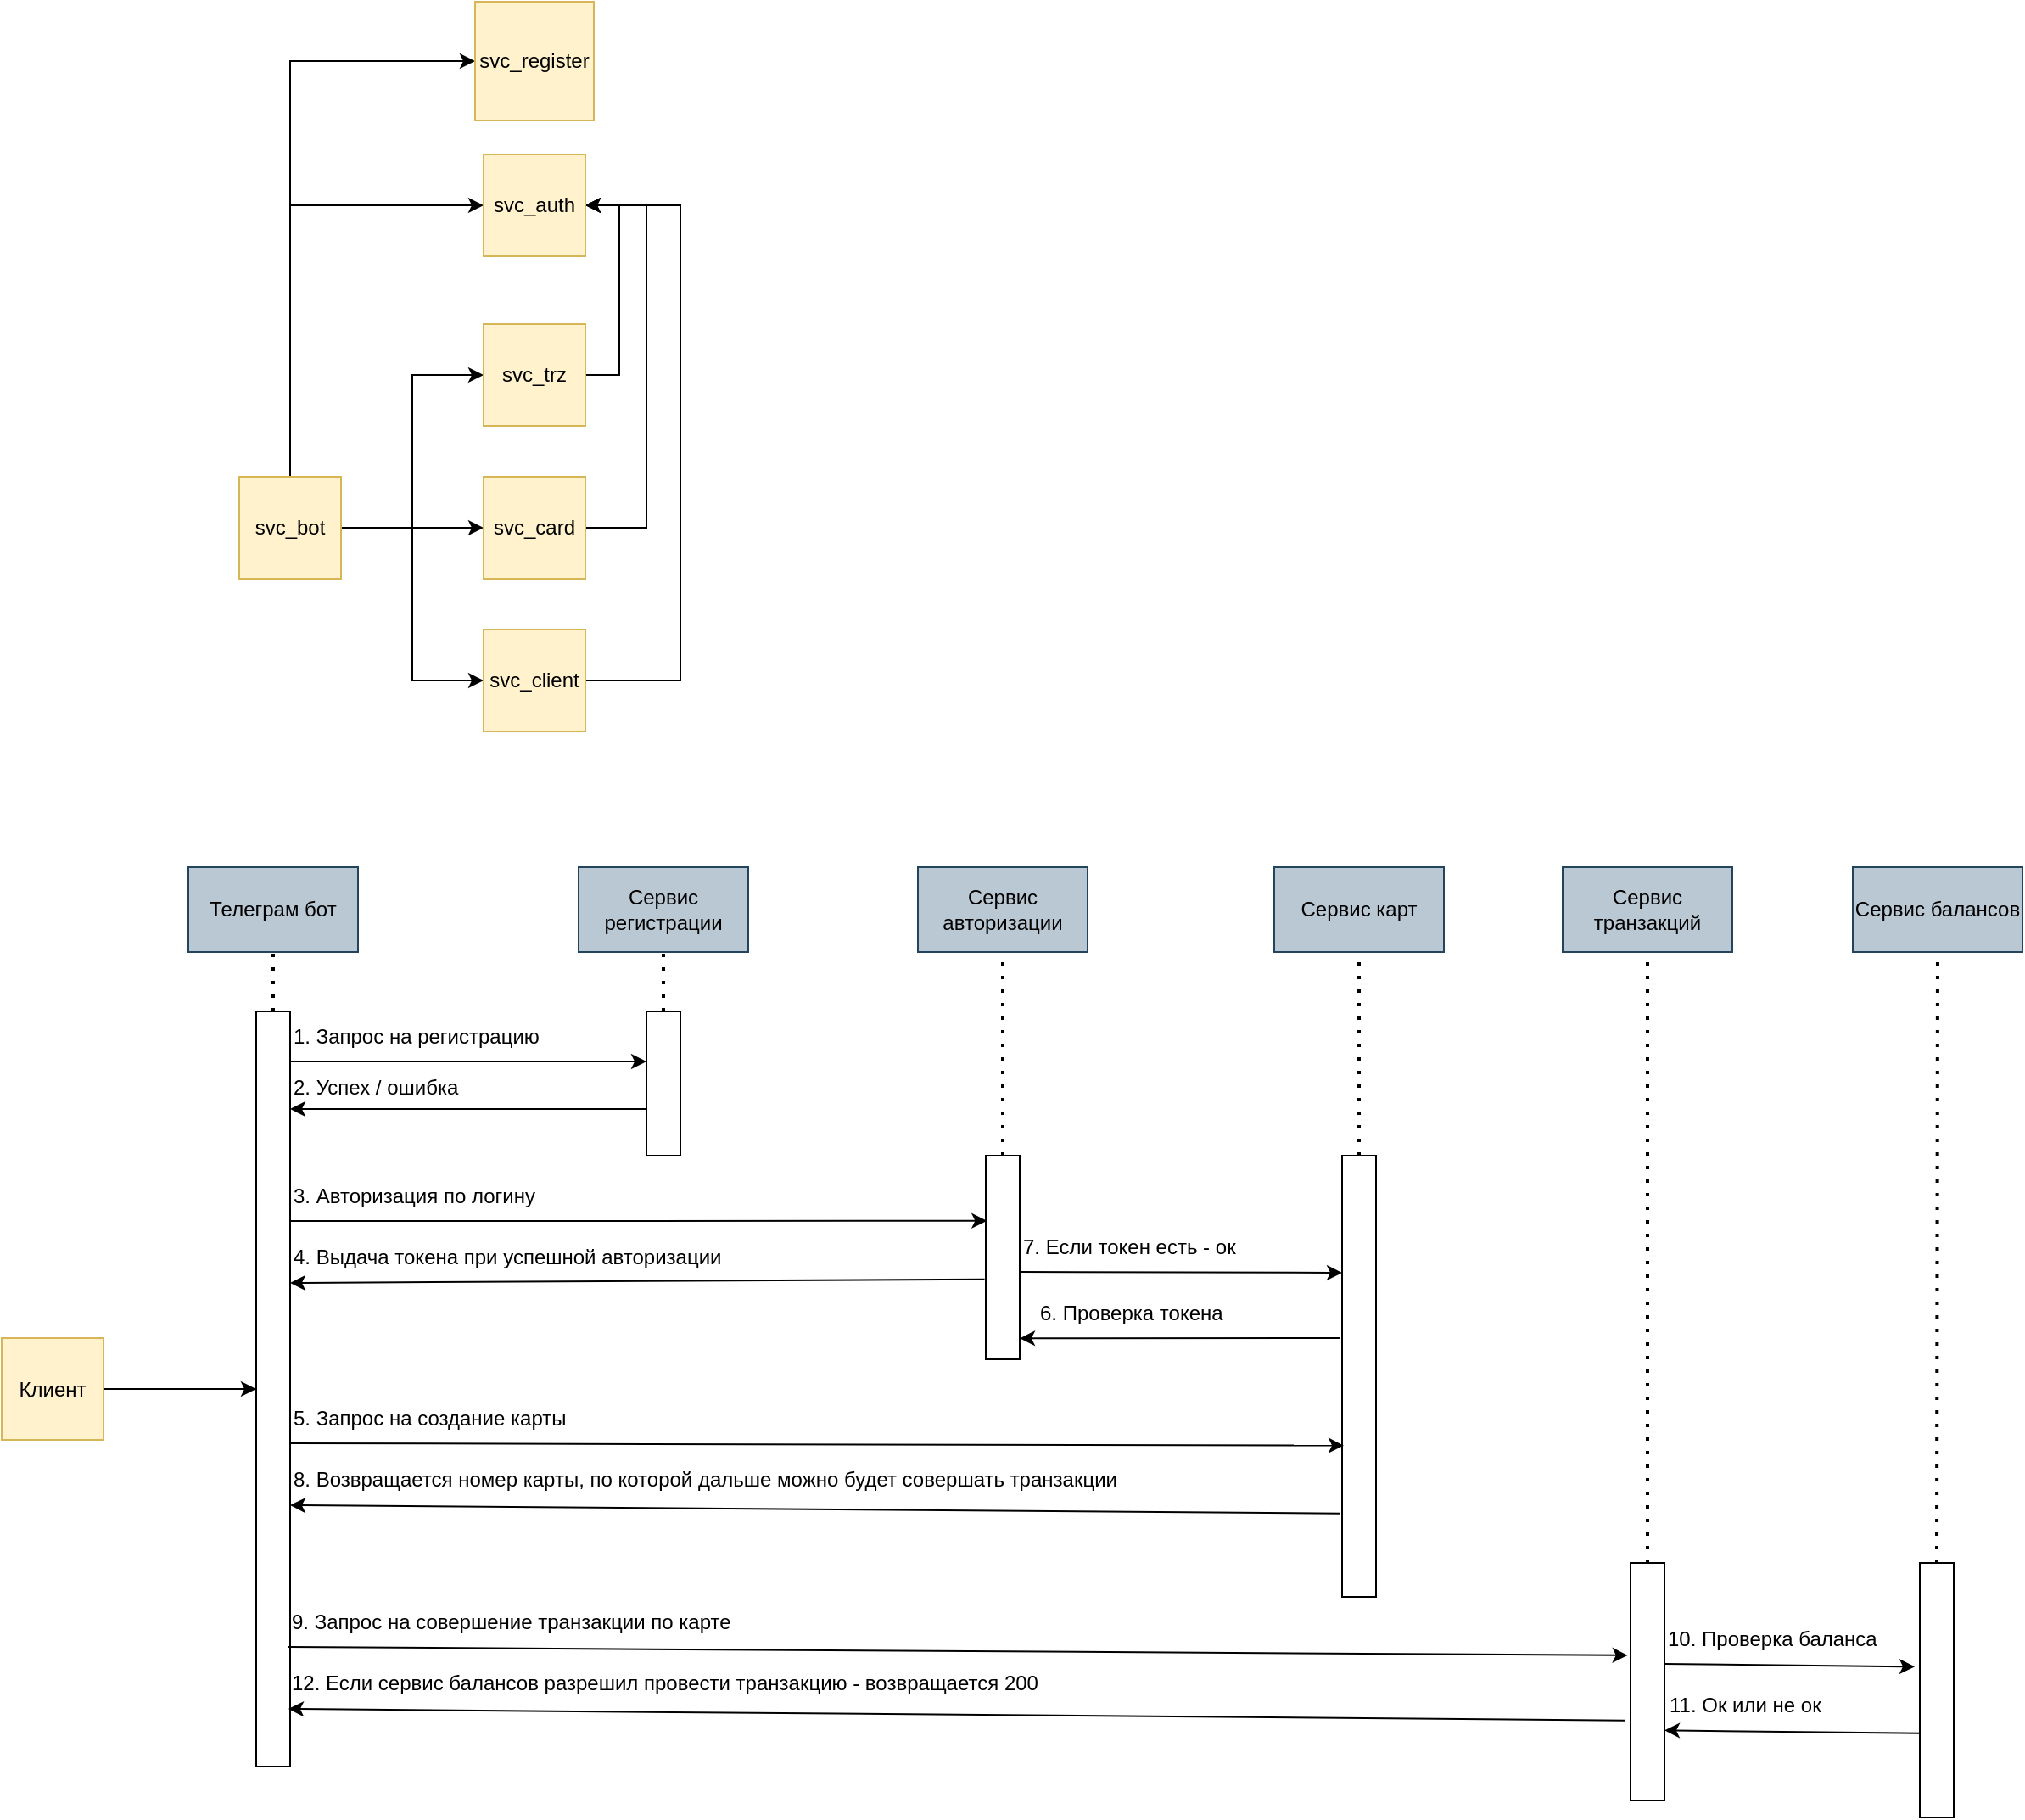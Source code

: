 <mxfile version="26.0.9">
  <diagram name="Страница — 1" id="BkR31oJ4osxPgtdi_hkh">
    <mxGraphModel dx="1434" dy="844" grid="1" gridSize="10" guides="1" tooltips="1" connect="1" arrows="1" fold="1" page="1" pageScale="1" pageWidth="827" pageHeight="1169" math="0" shadow="0">
      <root>
        <mxCell id="0" />
        <mxCell id="1" parent="0" />
        <mxCell id="bVuMIwKVskYdWE2sDgEW-6" style="edgeStyle=orthogonalEdgeStyle;rounded=0;orthogonalLoop=1;jettySize=auto;html=1;entryX=0;entryY=0.5;entryDx=0;entryDy=0;exitX=0.5;exitY=0;exitDx=0;exitDy=0;" parent="1" source="bVuMIwKVskYdWE2sDgEW-1" target="bVuMIwKVskYdWE2sDgEW-5" edge="1">
          <mxGeometry relative="1" as="geometry" />
        </mxCell>
        <mxCell id="bVuMIwKVskYdWE2sDgEW-7" style="edgeStyle=orthogonalEdgeStyle;rounded=0;orthogonalLoop=1;jettySize=auto;html=1;exitX=1;exitY=0.5;exitDx=0;exitDy=0;entryX=0;entryY=0.5;entryDx=0;entryDy=0;" parent="1" source="bVuMIwKVskYdWE2sDgEW-1" target="bVuMIwKVskYdWE2sDgEW-3" edge="1">
          <mxGeometry relative="1" as="geometry" />
        </mxCell>
        <mxCell id="bVuMIwKVskYdWE2sDgEW-8" style="edgeStyle=orthogonalEdgeStyle;rounded=0;orthogonalLoop=1;jettySize=auto;html=1;entryX=0;entryY=0.5;entryDx=0;entryDy=0;" parent="1" source="bVuMIwKVskYdWE2sDgEW-1" target="bVuMIwKVskYdWE2sDgEW-2" edge="1">
          <mxGeometry relative="1" as="geometry" />
        </mxCell>
        <mxCell id="bVuMIwKVskYdWE2sDgEW-9" style="edgeStyle=orthogonalEdgeStyle;rounded=0;orthogonalLoop=1;jettySize=auto;html=1;entryX=0;entryY=0.5;entryDx=0;entryDy=0;" parent="1" source="bVuMIwKVskYdWE2sDgEW-1" target="bVuMIwKVskYdWE2sDgEW-4" edge="1">
          <mxGeometry relative="1" as="geometry" />
        </mxCell>
        <mxCell id="-_Vb-yjnuvfRN7elQ3fJ-2" style="edgeStyle=orthogonalEdgeStyle;rounded=0;orthogonalLoop=1;jettySize=auto;html=1;entryX=0;entryY=0.5;entryDx=0;entryDy=0;" edge="1" parent="1" source="bVuMIwKVskYdWE2sDgEW-1" target="-_Vb-yjnuvfRN7elQ3fJ-1">
          <mxGeometry relative="1" as="geometry">
            <Array as="points">
              <mxPoint x="270" y="85" />
            </Array>
          </mxGeometry>
        </mxCell>
        <mxCell id="bVuMIwKVskYdWE2sDgEW-1" value="svc_bot" style="whiteSpace=wrap;html=1;aspect=fixed;fillColor=#fff2cc;strokeColor=#d6b656;" parent="1" vertex="1">
          <mxGeometry x="240" y="330" width="60" height="60" as="geometry" />
        </mxCell>
        <mxCell id="bVuMIwKVskYdWE2sDgEW-11" style="edgeStyle=orthogonalEdgeStyle;rounded=0;orthogonalLoop=1;jettySize=auto;html=1;entryX=1;entryY=0.5;entryDx=0;entryDy=0;exitX=1;exitY=0.5;exitDx=0;exitDy=0;" parent="1" source="bVuMIwKVskYdWE2sDgEW-2" target="bVuMIwKVskYdWE2sDgEW-5" edge="1">
          <mxGeometry relative="1" as="geometry">
            <Array as="points">
              <mxPoint x="480" y="360" />
              <mxPoint x="480" y="170" />
            </Array>
          </mxGeometry>
        </mxCell>
        <mxCell id="bVuMIwKVskYdWE2sDgEW-2" value="svc_card" style="whiteSpace=wrap;html=1;aspect=fixed;fillColor=#fff2cc;strokeColor=#d6b656;" parent="1" vertex="1">
          <mxGeometry x="384" y="330" width="60" height="60" as="geometry" />
        </mxCell>
        <mxCell id="bVuMIwKVskYdWE2sDgEW-10" style="edgeStyle=orthogonalEdgeStyle;rounded=0;orthogonalLoop=1;jettySize=auto;html=1;entryX=1;entryY=0.5;entryDx=0;entryDy=0;exitX=1;exitY=0.5;exitDx=0;exitDy=0;" parent="1" source="bVuMIwKVskYdWE2sDgEW-3" target="bVuMIwKVskYdWE2sDgEW-5" edge="1">
          <mxGeometry relative="1" as="geometry" />
        </mxCell>
        <mxCell id="bVuMIwKVskYdWE2sDgEW-3" value="svc_trz" style="whiteSpace=wrap;html=1;aspect=fixed;fillColor=#fff2cc;strokeColor=#d6b656;" parent="1" vertex="1">
          <mxGeometry x="384" y="240" width="60" height="60" as="geometry" />
        </mxCell>
        <mxCell id="bVuMIwKVskYdWE2sDgEW-12" style="edgeStyle=orthogonalEdgeStyle;rounded=0;orthogonalLoop=1;jettySize=auto;html=1;entryX=1;entryY=0.5;entryDx=0;entryDy=0;exitX=1;exitY=0.5;exitDx=0;exitDy=0;" parent="1" source="bVuMIwKVskYdWE2sDgEW-4" target="bVuMIwKVskYdWE2sDgEW-5" edge="1">
          <mxGeometry relative="1" as="geometry">
            <mxPoint x="510" y="160" as="targetPoint" />
            <Array as="points">
              <mxPoint x="500" y="450" />
              <mxPoint x="500" y="170" />
            </Array>
          </mxGeometry>
        </mxCell>
        <mxCell id="bVuMIwKVskYdWE2sDgEW-4" value="svc_client&lt;span style=&quot;color: rgba(0, 0, 0, 0); font-family: monospace; font-size: 0px; text-align: start; text-wrap: nowrap;&quot;&gt;%3CmxGraphModel%3E%3Croot%3E%3CmxCell%20id%3D%220%22%2F%3E%3CmxCell%20id%3D%221%22%20parent%3D%220%22%2F%3E%3CmxCell%20id%3D%222%22%20value%3D%22svc_bot%22%20style%3D%22whiteSpace%3Dwrap%3Bhtml%3D1%3Baspect%3Dfixed%3BfillColor%3D%23fff2cc%3BstrokeColor%3D%23d6b656%3B%22%20vertex%3D%221%22%20parent%3D%221%22%3E%3CmxGeometry%20x%3D%22240%22%20y%3D%22330%22%20width%3D%2260%22%20height%3D%2260%22%20as%3D%22geometry%22%2F%3E%3C%2FmxCell%3E%3C%2Froot%3E%3C%2FmxGraphModel%3E&lt;/span&gt;" style="whiteSpace=wrap;html=1;aspect=fixed;fillColor=#fff2cc;strokeColor=#d6b656;" parent="1" vertex="1">
          <mxGeometry x="384" y="420" width="60" height="60" as="geometry" />
        </mxCell>
        <mxCell id="bVuMIwKVskYdWE2sDgEW-5" value="svc_auth" style="whiteSpace=wrap;html=1;aspect=fixed;fillColor=#fff2cc;strokeColor=#d6b656;" parent="1" vertex="1">
          <mxGeometry x="384" y="140" width="60" height="60" as="geometry" />
        </mxCell>
        <mxCell id="-_Vb-yjnuvfRN7elQ3fJ-1" value="svc_register" style="whiteSpace=wrap;html=1;aspect=fixed;fillColor=#fff2cc;strokeColor=#d6b656;" vertex="1" parent="1">
          <mxGeometry x="379" y="50" width="70" height="70" as="geometry" />
        </mxCell>
        <mxCell id="-_Vb-yjnuvfRN7elQ3fJ-3" value="" style="rounded=0;whiteSpace=wrap;html=1;" vertex="1" parent="1">
          <mxGeometry x="250" y="645" width="20" height="445" as="geometry" />
        </mxCell>
        <mxCell id="-_Vb-yjnuvfRN7elQ3fJ-6" style="edgeStyle=orthogonalEdgeStyle;rounded=0;orthogonalLoop=1;jettySize=auto;html=1;entryX=0;entryY=0.5;entryDx=0;entryDy=0;" edge="1" parent="1" source="-_Vb-yjnuvfRN7elQ3fJ-5" target="-_Vb-yjnuvfRN7elQ3fJ-3">
          <mxGeometry relative="1" as="geometry" />
        </mxCell>
        <mxCell id="-_Vb-yjnuvfRN7elQ3fJ-5" value="Клиент" style="whiteSpace=wrap;html=1;aspect=fixed;fillColor=#fff2cc;strokeColor=#d6b656;" vertex="1" parent="1">
          <mxGeometry x="100" y="837.5" width="60" height="60" as="geometry" />
        </mxCell>
        <mxCell id="-_Vb-yjnuvfRN7elQ3fJ-8" value="Телеграм бот" style="rounded=0;whiteSpace=wrap;html=1;fillColor=#bac8d3;strokeColor=#23445d;" vertex="1" parent="1">
          <mxGeometry x="210" y="560" width="100" height="50" as="geometry" />
        </mxCell>
        <mxCell id="-_Vb-yjnuvfRN7elQ3fJ-9" value="" style="endArrow=none;dashed=1;html=1;dashPattern=1 3;strokeWidth=2;rounded=0;entryX=0.5;entryY=1;entryDx=0;entryDy=0;exitX=0.5;exitY=0;exitDx=0;exitDy=0;" edge="1" parent="1" source="-_Vb-yjnuvfRN7elQ3fJ-3" target="-_Vb-yjnuvfRN7elQ3fJ-8">
          <mxGeometry width="50" height="50" relative="1" as="geometry">
            <mxPoint x="330" y="700" as="sourcePoint" />
            <mxPoint x="380" y="650" as="targetPoint" />
          </mxGeometry>
        </mxCell>
        <mxCell id="-_Vb-yjnuvfRN7elQ3fJ-11" value="" style="rounded=0;whiteSpace=wrap;html=1;" vertex="1" parent="1">
          <mxGeometry x="480" y="645" width="20" height="85" as="geometry" />
        </mxCell>
        <mxCell id="-_Vb-yjnuvfRN7elQ3fJ-12" value="Сервис регистрации" style="rounded=0;whiteSpace=wrap;html=1;fillColor=#bac8d3;strokeColor=#23445d;" vertex="1" parent="1">
          <mxGeometry x="440" y="560" width="100" height="50" as="geometry" />
        </mxCell>
        <mxCell id="-_Vb-yjnuvfRN7elQ3fJ-13" value="" style="endArrow=none;dashed=1;html=1;dashPattern=1 3;strokeWidth=2;rounded=0;entryX=0.5;entryY=1;entryDx=0;entryDy=0;exitX=0.5;exitY=0;exitDx=0;exitDy=0;" edge="1" parent="1" source="-_Vb-yjnuvfRN7elQ3fJ-11" target="-_Vb-yjnuvfRN7elQ3fJ-12">
          <mxGeometry width="50" height="50" relative="1" as="geometry">
            <mxPoint x="560" y="700" as="sourcePoint" />
            <mxPoint x="610" y="650" as="targetPoint" />
          </mxGeometry>
        </mxCell>
        <mxCell id="-_Vb-yjnuvfRN7elQ3fJ-14" value="" style="endArrow=classic;html=1;rounded=0;exitX=1;exitY=0.5;exitDx=0;exitDy=0;entryX=0;entryY=0.5;entryDx=0;entryDy=0;" edge="1" parent="1">
          <mxGeometry width="50" height="50" relative="1" as="geometry">
            <mxPoint x="270" y="674.5" as="sourcePoint" />
            <mxPoint x="480.0" y="674.5" as="targetPoint" />
          </mxGeometry>
        </mxCell>
        <mxCell id="-_Vb-yjnuvfRN7elQ3fJ-15" value="1. Запрос на регистрацию" style="text;html=1;align=left;verticalAlign=middle;whiteSpace=wrap;rounded=0;" vertex="1" parent="1">
          <mxGeometry x="270" y="645" width="160" height="30" as="geometry" />
        </mxCell>
        <mxCell id="-_Vb-yjnuvfRN7elQ3fJ-16" value="" style="endArrow=classic;html=1;rounded=0;exitX=0;exitY=0.5;exitDx=0;exitDy=0;entryX=1;entryY=0.5;entryDx=0;entryDy=0;" edge="1" parent="1">
          <mxGeometry width="50" height="50" relative="1" as="geometry">
            <mxPoint x="480.0" y="702.5" as="sourcePoint" />
            <mxPoint x="270" y="702.5" as="targetPoint" />
          </mxGeometry>
        </mxCell>
        <mxCell id="-_Vb-yjnuvfRN7elQ3fJ-17" value="2. Успех / ошибка" style="text;html=1;align=left;verticalAlign=middle;whiteSpace=wrap;rounded=0;flipH=1;flipV=1;" vertex="1" parent="1">
          <mxGeometry x="270" y="675" width="160" height="30" as="geometry" />
        </mxCell>
        <mxCell id="-_Vb-yjnuvfRN7elQ3fJ-18" value="" style="rounded=0;whiteSpace=wrap;html=1;" vertex="1" parent="1">
          <mxGeometry x="680" y="730" width="20" height="120" as="geometry" />
        </mxCell>
        <mxCell id="-_Vb-yjnuvfRN7elQ3fJ-19" value="Сервис авторизации" style="rounded=0;whiteSpace=wrap;html=1;fillColor=#bac8d3;strokeColor=#23445d;" vertex="1" parent="1">
          <mxGeometry x="640" y="560" width="100" height="50" as="geometry" />
        </mxCell>
        <mxCell id="-_Vb-yjnuvfRN7elQ3fJ-20" value="" style="endArrow=none;dashed=1;html=1;dashPattern=1 3;strokeWidth=2;rounded=0;entryX=0.5;entryY=1;entryDx=0;entryDy=0;exitX=0.5;exitY=0;exitDx=0;exitDy=0;" edge="1" parent="1" source="-_Vb-yjnuvfRN7elQ3fJ-18" target="-_Vb-yjnuvfRN7elQ3fJ-19">
          <mxGeometry width="50" height="50" relative="1" as="geometry">
            <mxPoint x="760" y="700" as="sourcePoint" />
            <mxPoint x="810" y="650" as="targetPoint" />
          </mxGeometry>
        </mxCell>
        <mxCell id="-_Vb-yjnuvfRN7elQ3fJ-21" value="" style="endArrow=classic;html=1;rounded=0;exitX=1;exitY=0.5;exitDx=0;exitDy=0;entryX=0.033;entryY=0.32;entryDx=0;entryDy=0;entryPerimeter=0;" edge="1" parent="1" target="-_Vb-yjnuvfRN7elQ3fJ-18">
          <mxGeometry width="50" height="50" relative="1" as="geometry">
            <mxPoint x="270" y="768.5" as="sourcePoint" />
            <mxPoint x="680" y="770" as="targetPoint" />
          </mxGeometry>
        </mxCell>
        <mxCell id="-_Vb-yjnuvfRN7elQ3fJ-22" value="3. Авторизация по логину" style="text;html=1;align=left;verticalAlign=middle;whiteSpace=wrap;rounded=0;" vertex="1" parent="1">
          <mxGeometry x="270" y="739" width="160" height="30" as="geometry" />
        </mxCell>
        <mxCell id="-_Vb-yjnuvfRN7elQ3fJ-23" value="" style="endArrow=classic;html=1;rounded=0;exitX=-0.036;exitY=0.607;exitDx=0;exitDy=0;entryX=0;entryY=1;entryDx=0;entryDy=0;exitPerimeter=0;" edge="1" parent="1" source="-_Vb-yjnuvfRN7elQ3fJ-18" target="-_Vb-yjnuvfRN7elQ3fJ-24">
          <mxGeometry width="50" height="50" relative="1" as="geometry">
            <mxPoint x="575.0" y="802.5" as="sourcePoint" />
            <mxPoint x="365" y="803" as="targetPoint" />
          </mxGeometry>
        </mxCell>
        <mxCell id="-_Vb-yjnuvfRN7elQ3fJ-24" value="4. Выдача токена при успешной авторизации" style="text;html=1;align=left;verticalAlign=middle;whiteSpace=wrap;rounded=0;" vertex="1" parent="1">
          <mxGeometry x="270" y="775" width="275" height="30" as="geometry" />
        </mxCell>
        <mxCell id="-_Vb-yjnuvfRN7elQ3fJ-25" value="" style="rounded=0;whiteSpace=wrap;html=1;" vertex="1" parent="1">
          <mxGeometry x="890" y="730" width="20" height="260" as="geometry" />
        </mxCell>
        <mxCell id="-_Vb-yjnuvfRN7elQ3fJ-26" value="Сервис карт" style="rounded=0;whiteSpace=wrap;html=1;fillColor=#bac8d3;strokeColor=#23445d;" vertex="1" parent="1">
          <mxGeometry x="850" y="560" width="100" height="50" as="geometry" />
        </mxCell>
        <mxCell id="-_Vb-yjnuvfRN7elQ3fJ-27" value="" style="endArrow=none;dashed=1;html=1;dashPattern=1 3;strokeWidth=2;rounded=0;entryX=0.5;entryY=1;entryDx=0;entryDy=0;exitX=0.5;exitY=0;exitDx=0;exitDy=0;" edge="1" parent="1" source="-_Vb-yjnuvfRN7elQ3fJ-25" target="-_Vb-yjnuvfRN7elQ3fJ-26">
          <mxGeometry width="50" height="50" relative="1" as="geometry">
            <mxPoint x="970" y="700" as="sourcePoint" />
            <mxPoint x="1020" y="650" as="targetPoint" />
          </mxGeometry>
        </mxCell>
        <mxCell id="-_Vb-yjnuvfRN7elQ3fJ-28" value="" style="endArrow=classic;html=1;rounded=0;exitX=1;exitY=0.5;exitDx=0;exitDy=0;entryX=0.05;entryY=0.657;entryDx=0;entryDy=0;entryPerimeter=0;" edge="1" parent="1" target="-_Vb-yjnuvfRN7elQ3fJ-25">
          <mxGeometry width="50" height="50" relative="1" as="geometry">
            <mxPoint x="270" y="899.5" as="sourcePoint" />
            <mxPoint x="681" y="899" as="targetPoint" />
          </mxGeometry>
        </mxCell>
        <mxCell id="-_Vb-yjnuvfRN7elQ3fJ-29" value="5. Запрос на создание карты" style="text;html=1;align=left;verticalAlign=middle;whiteSpace=wrap;rounded=0;" vertex="1" parent="1">
          <mxGeometry x="270" y="870" width="170" height="30" as="geometry" />
        </mxCell>
        <mxCell id="-_Vb-yjnuvfRN7elQ3fJ-30" value="" style="endArrow=classic;html=1;rounded=0;exitX=-0.053;exitY=0.811;exitDx=0;exitDy=0;entryX=0;entryY=1;entryDx=0;entryDy=0;exitPerimeter=0;" edge="1" parent="1" target="-_Vb-yjnuvfRN7elQ3fJ-31" source="-_Vb-yjnuvfRN7elQ3fJ-25">
          <mxGeometry width="50" height="50" relative="1" as="geometry">
            <mxPoint x="679" y="934" as="sourcePoint" />
            <mxPoint x="365" y="934" as="targetPoint" />
          </mxGeometry>
        </mxCell>
        <mxCell id="-_Vb-yjnuvfRN7elQ3fJ-31" value="8. Возвращается номер карты, по которой дальше можно будет совершать транзакции" style="text;html=1;align=left;verticalAlign=middle;whiteSpace=wrap;rounded=0;" vertex="1" parent="1">
          <mxGeometry x="270" y="906" width="520" height="30" as="geometry" />
        </mxCell>
        <mxCell id="-_Vb-yjnuvfRN7elQ3fJ-32" value="" style="endArrow=classic;html=1;rounded=0;exitX=-0.053;exitY=0.307;exitDx=0;exitDy=0;entryX=1.033;entryY=0.423;entryDx=0;entryDy=0;entryPerimeter=0;exitPerimeter=0;" edge="1" parent="1">
          <mxGeometry width="50" height="50" relative="1" as="geometry">
            <mxPoint x="888.94" y="837.5" as="sourcePoint" />
            <mxPoint x="700.0" y="837.68" as="targetPoint" />
          </mxGeometry>
        </mxCell>
        <mxCell id="-_Vb-yjnuvfRN7elQ3fJ-33" value="6. Проверка токена" style="text;html=1;align=left;verticalAlign=middle;whiteSpace=wrap;rounded=0;" vertex="1" parent="1">
          <mxGeometry x="710" y="807.5" width="170" height="30" as="geometry" />
        </mxCell>
        <mxCell id="-_Vb-yjnuvfRN7elQ3fJ-34" value="" style="endArrow=classic;html=1;rounded=0;exitX=1;exitY=0.5;exitDx=0;exitDy=0;" edge="1" parent="1">
          <mxGeometry width="50" height="50" relative="1" as="geometry">
            <mxPoint x="700" y="798.5" as="sourcePoint" />
            <mxPoint x="890" y="799" as="targetPoint" />
          </mxGeometry>
        </mxCell>
        <mxCell id="-_Vb-yjnuvfRN7elQ3fJ-35" value="7. Если токен есть - ок" style="text;html=1;align=left;verticalAlign=middle;whiteSpace=wrap;rounded=0;" vertex="1" parent="1">
          <mxGeometry x="700" y="769" width="160" height="30" as="geometry" />
        </mxCell>
        <mxCell id="-_Vb-yjnuvfRN7elQ3fJ-36" value="" style="rounded=0;whiteSpace=wrap;html=1;" vertex="1" parent="1">
          <mxGeometry x="1060" y="970" width="20" height="140" as="geometry" />
        </mxCell>
        <mxCell id="-_Vb-yjnuvfRN7elQ3fJ-37" value="Сервис транзакций" style="rounded=0;whiteSpace=wrap;html=1;fillColor=#bac8d3;strokeColor=#23445d;" vertex="1" parent="1">
          <mxGeometry x="1020" y="560" width="100" height="50" as="geometry" />
        </mxCell>
        <mxCell id="-_Vb-yjnuvfRN7elQ3fJ-38" value="" style="endArrow=none;dashed=1;html=1;dashPattern=1 3;strokeWidth=2;rounded=0;entryX=0.5;entryY=1;entryDx=0;entryDy=0;exitX=0.5;exitY=0;exitDx=0;exitDy=0;" edge="1" parent="1" source="-_Vb-yjnuvfRN7elQ3fJ-36" target="-_Vb-yjnuvfRN7elQ3fJ-37">
          <mxGeometry width="50" height="50" relative="1" as="geometry">
            <mxPoint x="1140" y="700" as="sourcePoint" />
            <mxPoint x="1190" y="650" as="targetPoint" />
          </mxGeometry>
        </mxCell>
        <mxCell id="-_Vb-yjnuvfRN7elQ3fJ-39" value="" style="endArrow=classic;html=1;rounded=0;exitX=1;exitY=0.5;exitDx=0;exitDy=0;entryX=-0.083;entryY=0.389;entryDx=0;entryDy=0;entryPerimeter=0;" edge="1" parent="1" target="-_Vb-yjnuvfRN7elQ3fJ-36">
          <mxGeometry width="50" height="50" relative="1" as="geometry">
            <mxPoint x="269" y="1019.5" as="sourcePoint" />
            <mxPoint x="890" y="1021" as="targetPoint" />
          </mxGeometry>
        </mxCell>
        <mxCell id="-_Vb-yjnuvfRN7elQ3fJ-40" value="9. Запрос на совершение транзакции по карте" style="text;html=1;align=left;verticalAlign=middle;whiteSpace=wrap;rounded=0;" vertex="1" parent="1">
          <mxGeometry x="269" y="990" width="401" height="30" as="geometry" />
        </mxCell>
        <mxCell id="-_Vb-yjnuvfRN7elQ3fJ-41" value="" style="endArrow=classic;html=1;rounded=0;exitX=-0.167;exitY=0.663;exitDx=0;exitDy=0;entryX=0;entryY=1;entryDx=0;entryDy=0;exitPerimeter=0;" edge="1" parent="1" target="-_Vb-yjnuvfRN7elQ3fJ-42" source="-_Vb-yjnuvfRN7elQ3fJ-36">
          <mxGeometry width="50" height="50" relative="1" as="geometry">
            <mxPoint x="888" y="1061" as="sourcePoint" />
            <mxPoint x="364" y="1054" as="targetPoint" />
          </mxGeometry>
        </mxCell>
        <mxCell id="-_Vb-yjnuvfRN7elQ3fJ-42" value="12. Если сервис балансов разрешил провести транзакцию - возвращается 200" style="text;html=1;align=left;verticalAlign=middle;whiteSpace=wrap;rounded=0;" vertex="1" parent="1">
          <mxGeometry x="269" y="1026" width="520" height="30" as="geometry" />
        </mxCell>
        <mxCell id="-_Vb-yjnuvfRN7elQ3fJ-43" value="" style="rounded=0;whiteSpace=wrap;html=1;" vertex="1" parent="1">
          <mxGeometry x="1230.5" y="970" width="20" height="150" as="geometry" />
        </mxCell>
        <mxCell id="-_Vb-yjnuvfRN7elQ3fJ-44" value="Сервис балансов" style="rounded=0;whiteSpace=wrap;html=1;fillColor=#bac8d3;strokeColor=#23445d;" vertex="1" parent="1">
          <mxGeometry x="1191" y="560" width="100" height="50" as="geometry" />
        </mxCell>
        <mxCell id="-_Vb-yjnuvfRN7elQ3fJ-45" value="" style="endArrow=none;dashed=1;html=1;dashPattern=1 3;strokeWidth=2;rounded=0;entryX=0.5;entryY=1;entryDx=0;entryDy=0;exitX=0.5;exitY=0;exitDx=0;exitDy=0;" edge="1" parent="1" source="-_Vb-yjnuvfRN7elQ3fJ-43" target="-_Vb-yjnuvfRN7elQ3fJ-44">
          <mxGeometry width="50" height="50" relative="1" as="geometry">
            <mxPoint x="1311" y="700" as="sourcePoint" />
            <mxPoint x="1361" y="650" as="targetPoint" />
          </mxGeometry>
        </mxCell>
        <mxCell id="-_Vb-yjnuvfRN7elQ3fJ-46" value="" style="endArrow=classic;html=1;rounded=0;exitX=0.884;exitY=1.061;exitDx=0;exitDy=0;entryX=1.033;entryY=0.423;entryDx=0;entryDy=0;entryPerimeter=0;exitPerimeter=0;" edge="1" parent="1" source="-_Vb-yjnuvfRN7elQ3fJ-47">
          <mxGeometry width="50" height="50" relative="1" as="geometry">
            <mxPoint x="1268.94" y="1068.5" as="sourcePoint" />
            <mxPoint x="1080" y="1068.68" as="targetPoint" />
          </mxGeometry>
        </mxCell>
        <mxCell id="-_Vb-yjnuvfRN7elQ3fJ-47" value="11. Ок или не ок" style="text;html=1;align=left;verticalAlign=middle;whiteSpace=wrap;rounded=0;" vertex="1" parent="1">
          <mxGeometry x="1080.5" y="1038.5" width="170" height="30" as="geometry" />
        </mxCell>
        <mxCell id="-_Vb-yjnuvfRN7elQ3fJ-48" value="" style="endArrow=classic;html=1;rounded=0;exitX=1;exitY=0.5;exitDx=0;exitDy=0;entryX=0.922;entryY=1.039;entryDx=0;entryDy=0;entryPerimeter=0;" edge="1" parent="1" target="-_Vb-yjnuvfRN7elQ3fJ-49">
          <mxGeometry width="50" height="50" relative="1" as="geometry">
            <mxPoint x="1080" y="1029.5" as="sourcePoint" />
            <mxPoint x="1270" y="1030" as="targetPoint" />
          </mxGeometry>
        </mxCell>
        <mxCell id="-_Vb-yjnuvfRN7elQ3fJ-49" value="10. Проверка баланса" style="text;html=1;align=left;verticalAlign=middle;whiteSpace=wrap;rounded=0;" vertex="1" parent="1">
          <mxGeometry x="1080" y="1000" width="160" height="30" as="geometry" />
        </mxCell>
      </root>
    </mxGraphModel>
  </diagram>
</mxfile>

